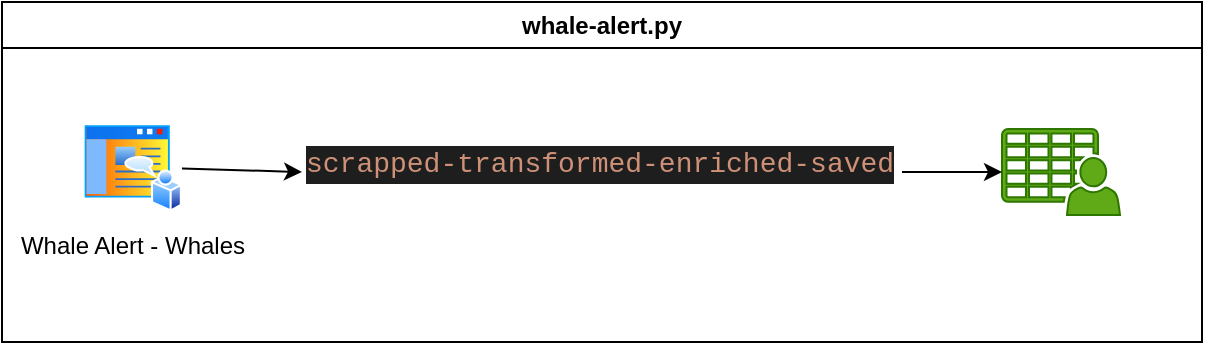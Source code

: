 <mxfile>
    <diagram id="g-4mykPz83j2EvXcQWVF" name="Page-1">
        <mxGraphModel dx="832" dy="480" grid="0" gridSize="10" guides="1" tooltips="1" connect="1" arrows="1" fold="1" page="1" pageScale="1" pageWidth="850" pageHeight="1100" background="none" math="0" shadow="0">
            <root>
                <mxCell id="0"/>
                <mxCell id="1" parent="0"/>
                <mxCell id="9" style="edgeStyle=none;html=1;entryX=0;entryY=0.5;entryDx=0;entryDy=0;" edge="1" parent="1" source="2" target="7">
                    <mxGeometry relative="1" as="geometry"/>
                </mxCell>
                <mxCell id="2" value="Whale Alert - Whales" style="aspect=fixed;perimeter=ellipsePerimeter;html=1;align=center;shadow=0;dashed=0;spacingTop=3;image;image=img/lib/active_directory/home_page.svg;" vertex="1" parent="1">
                    <mxGeometry x="50" y="70" width="50" height="45" as="geometry"/>
                </mxCell>
                <mxCell id="3" value="yyyymmdd.csv" style="sketch=0;pointerEvents=1;shadow=0;dashed=0;html=1;strokeColor=#2D7600;fillColor=#60a917;labelPosition=center;verticalLabelPosition=bottom;verticalAlign=top;outlineConnect=0;align=center;shape=mxgraph.office.users.csv_file;fontColor=#ffffff;" vertex="1" parent="1">
                    <mxGeometry x="510" y="73.5" width="59" height="43" as="geometry"/>
                </mxCell>
                <mxCell id="10" style="edgeStyle=none;html=1;" edge="1" parent="1" source="7" target="3">
                    <mxGeometry relative="1" as="geometry"/>
                </mxCell>
                <mxCell id="7" value="&lt;div style=&quot;color: rgb(212, 212, 212); background-color: rgb(30, 30, 30); font-family: Consolas, &amp;quot;Courier New&amp;quot;, monospace; font-weight: normal; font-size: 14px; line-height: 19px;&quot;&gt;&lt;div&gt;&lt;span style=&quot;color: #ce9178;&quot;&gt;scrapped-transformed-enriched-saved&lt;/span&gt;&lt;/div&gt;&lt;/div&gt;" style="text;whiteSpace=wrap;html=1;" vertex="1" parent="1">
                    <mxGeometry x="160" y="75" width="300" height="40" as="geometry"/>
                </mxCell>
                <mxCell id="11" value="whale-alert.py" style="swimlane;whiteSpace=wrap;html=1;" vertex="1" parent="1">
                    <mxGeometry x="10" y="10" width="600" height="170" as="geometry"/>
                </mxCell>
            </root>
        </mxGraphModel>
    </diagram>
</mxfile>